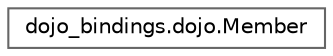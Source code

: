 digraph "Graphical Class Hierarchy"
{
 // LATEX_PDF_SIZE
  bgcolor="transparent";
  edge [fontname=Helvetica,fontsize=10,labelfontname=Helvetica,labelfontsize=10];
  node [fontname=Helvetica,fontsize=10,shape=box,height=0.2,width=0.4];
  rankdir="LR";
  Node0 [id="Node000000",label="dojo_bindings.dojo.Member",height=0.2,width=0.4,color="grey40", fillcolor="white", style="filled",URL="$structdojo__bindings_1_1dojo_1_1_member.html",tooltip=" "];
}
